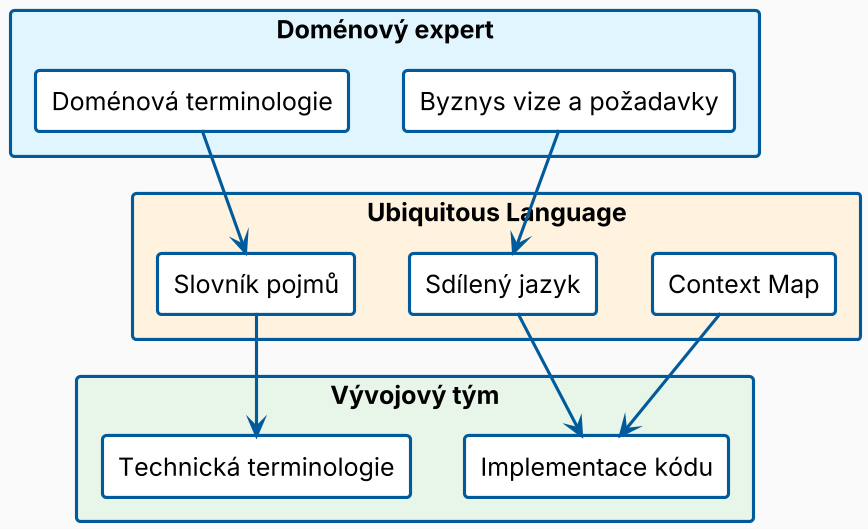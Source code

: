 @startuml
skinparam dpi 150
skinparam backgroundColor #FAFAFA
skinparam shadowing false

skinparam defaultFontName "Inter"
skinparam defaultFontSize 16
skinparam defaultTextAlignment center

skinparam node {
  BackgroundColor #FFFFFF
  BorderColor #005A9C
  BorderThickness 2
}

skinparam component {
  BackgroundColor #FFFFFF
  BorderColor #005A9C
  BorderThickness 2
}

skinparam rectangle {
  BackgroundColor #FFFFFF
  BorderColor #005A9C
  BorderThickness 2
}

skinparam arrowColor #005A9C
skinparam arrowThickness 2

skinparam activity {
  BackgroundColor #FFFFFF
  BorderColor #005A9C
}

skinparam sequence {
  ParticipantBorderColor #005A9C
  LifeLineBorderColor #005A9C
  LifeLineBackgroundColor #E6F0FA
  ParticipantBackgroundColor #FFFFFF
}

skinparam package {
  BackgroundColor #FAFAFA
  BorderColor #005A9C
}

skinparam note {
  BackgroundColor #E6F0FA
  BorderColor #005A9C
}

skinparam title {
  BackgroundColor #FFFFFF
  BorderColor #005A9C
}

' Pro sekvenční diagramy
skinparam sequenceArrowThickness 2
skinparam sequenceArrowColor #005A9C

rectangle "Doménový expert" #e1f5fe {
  rectangle "Byznys vize a požadavky" as DE
  rectangle "Doménová terminologie" as DET
}

rectangle "Vývojový tým" #e8f5e9 {
  rectangle "Implementace kódu" as DEV
  rectangle "Technická terminologie" as DEVT
}

rectangle "Ubiquitous Language" #fff3e0 {
  rectangle "Sdílený jazyk" as UL
  rectangle "Slovník pojmů" as ULDICT
  rectangle "Context Map" as CC
}

DE --> UL
DET --> ULDICT
UL --> DEV
ULDICT --> DEVT
CC --> DEV
@enduml